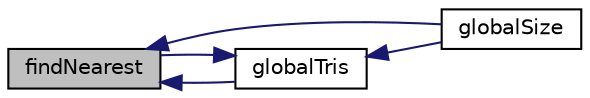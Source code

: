 digraph "findNearest"
{
  bgcolor="transparent";
  edge [fontname="Helvetica",fontsize="10",labelfontname="Helvetica",labelfontsize="10"];
  node [fontname="Helvetica",fontsize="10",shape=record];
  rankdir="LR";
  Node1 [label="findNearest",height=0.2,width=0.4,color="black", fillcolor="grey75", style="filled", fontcolor="black"];
  Node1 -> Node2 [dir="back",color="midnightblue",fontsize="10",style="solid",fontname="Helvetica"];
  Node2 [label="globalSize",height=0.2,width=0.4,color="black",URL="$a00566.html#a8552430e1bfdd437d14f4bbb517c59db",tooltip="Range of global indices that can be returned. "];
  Node1 -> Node3 [dir="back",color="midnightblue",fontsize="10",style="solid",fontname="Helvetica"];
  Node3 [label="globalTris",height=0.2,width=0.4,color="black",URL="$a00566.html#aa16881fce82f14f30ff03e244df2bc4c",tooltip="Triangle indexing (demand driven) "];
  Node3 -> Node1 [dir="back",color="midnightblue",fontsize="10",style="solid",fontname="Helvetica"];
  Node3 -> Node2 [dir="back",color="midnightblue",fontsize="10",style="solid",fontname="Helvetica"];
}
